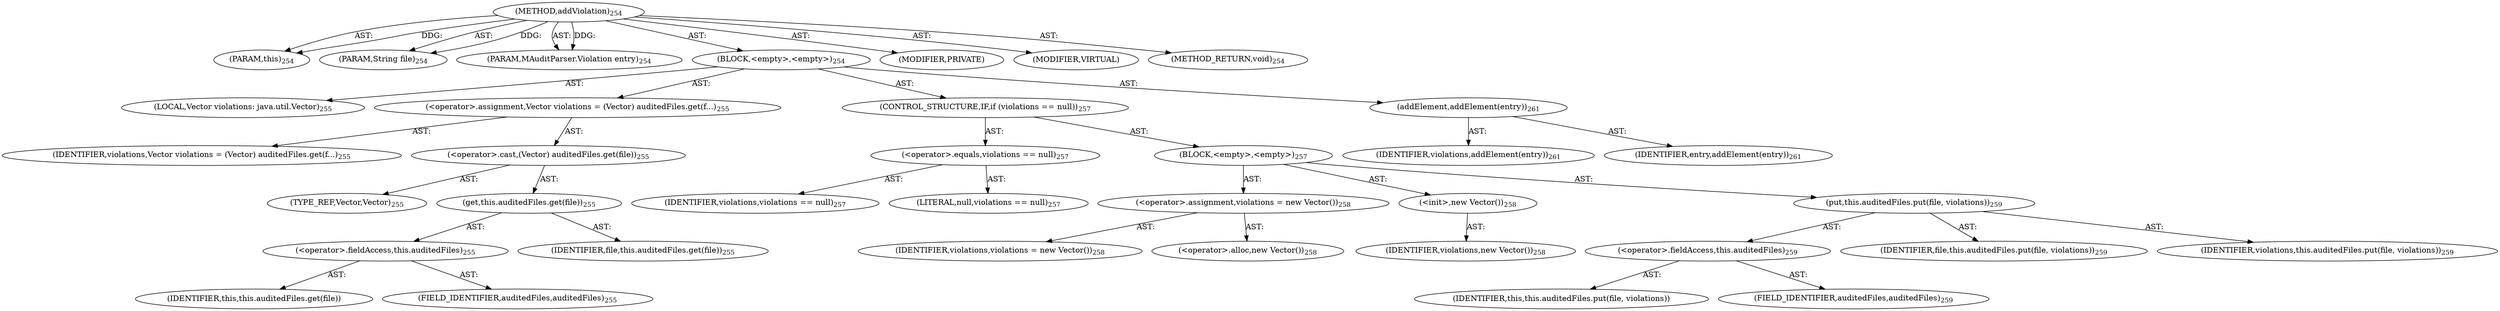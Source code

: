 digraph "addViolation" {  
"111669149705" [label = <(METHOD,addViolation)<SUB>254</SUB>> ]
"115964117008" [label = <(PARAM,this)<SUB>254</SUB>> ]
"115964117009" [label = <(PARAM,String file)<SUB>254</SUB>> ]
"115964117010" [label = <(PARAM,MAuditParser.Violation entry)<SUB>254</SUB>> ]
"25769803803" [label = <(BLOCK,&lt;empty&gt;,&lt;empty&gt;)<SUB>254</SUB>> ]
"94489280538" [label = <(LOCAL,Vector violations: java.util.Vector)<SUB>255</SUB>> ]
"30064771240" [label = <(&lt;operator&gt;.assignment,Vector violations = (Vector) auditedFiles.get(f...)<SUB>255</SUB>> ]
"68719476887" [label = <(IDENTIFIER,violations,Vector violations = (Vector) auditedFiles.get(f...)<SUB>255</SUB>> ]
"30064771241" [label = <(&lt;operator&gt;.cast,(Vector) auditedFiles.get(file))<SUB>255</SUB>> ]
"180388626436" [label = <(TYPE_REF,Vector,Vector)<SUB>255</SUB>> ]
"30064771242" [label = <(get,this.auditedFiles.get(file))<SUB>255</SUB>> ]
"30064771243" [label = <(&lt;operator&gt;.fieldAccess,this.auditedFiles)<SUB>255</SUB>> ]
"68719476888" [label = <(IDENTIFIER,this,this.auditedFiles.get(file))> ]
"55834574881" [label = <(FIELD_IDENTIFIER,auditedFiles,auditedFiles)<SUB>255</SUB>> ]
"68719476889" [label = <(IDENTIFIER,file,this.auditedFiles.get(file))<SUB>255</SUB>> ]
"47244640271" [label = <(CONTROL_STRUCTURE,IF,if (violations == null))<SUB>257</SUB>> ]
"30064771244" [label = <(&lt;operator&gt;.equals,violations == null)<SUB>257</SUB>> ]
"68719476890" [label = <(IDENTIFIER,violations,violations == null)<SUB>257</SUB>> ]
"90194313245" [label = <(LITERAL,null,violations == null)<SUB>257</SUB>> ]
"25769803804" [label = <(BLOCK,&lt;empty&gt;,&lt;empty&gt;)<SUB>257</SUB>> ]
"30064771245" [label = <(&lt;operator&gt;.assignment,violations = new Vector())<SUB>258</SUB>> ]
"68719476891" [label = <(IDENTIFIER,violations,violations = new Vector())<SUB>258</SUB>> ]
"30064771246" [label = <(&lt;operator&gt;.alloc,new Vector())<SUB>258</SUB>> ]
"30064771247" [label = <(&lt;init&gt;,new Vector())<SUB>258</SUB>> ]
"68719476892" [label = <(IDENTIFIER,violations,new Vector())<SUB>258</SUB>> ]
"30064771248" [label = <(put,this.auditedFiles.put(file, violations))<SUB>259</SUB>> ]
"30064771249" [label = <(&lt;operator&gt;.fieldAccess,this.auditedFiles)<SUB>259</SUB>> ]
"68719476893" [label = <(IDENTIFIER,this,this.auditedFiles.put(file, violations))> ]
"55834574882" [label = <(FIELD_IDENTIFIER,auditedFiles,auditedFiles)<SUB>259</SUB>> ]
"68719476894" [label = <(IDENTIFIER,file,this.auditedFiles.put(file, violations))<SUB>259</SUB>> ]
"68719476895" [label = <(IDENTIFIER,violations,this.auditedFiles.put(file, violations))<SUB>259</SUB>> ]
"30064771250" [label = <(addElement,addElement(entry))<SUB>261</SUB>> ]
"68719476896" [label = <(IDENTIFIER,violations,addElement(entry))<SUB>261</SUB>> ]
"68719476897" [label = <(IDENTIFIER,entry,addElement(entry))<SUB>261</SUB>> ]
"133143986200" [label = <(MODIFIER,PRIVATE)> ]
"133143986201" [label = <(MODIFIER,VIRTUAL)> ]
"128849018889" [label = <(METHOD_RETURN,void)<SUB>254</SUB>> ]
  "111669149705" -> "115964117008"  [ label = "AST: "] 
  "111669149705" -> "115964117009"  [ label = "AST: "] 
  "111669149705" -> "115964117010"  [ label = "AST: "] 
  "111669149705" -> "25769803803"  [ label = "AST: "] 
  "111669149705" -> "133143986200"  [ label = "AST: "] 
  "111669149705" -> "133143986201"  [ label = "AST: "] 
  "111669149705" -> "128849018889"  [ label = "AST: "] 
  "25769803803" -> "94489280538"  [ label = "AST: "] 
  "25769803803" -> "30064771240"  [ label = "AST: "] 
  "25769803803" -> "47244640271"  [ label = "AST: "] 
  "25769803803" -> "30064771250"  [ label = "AST: "] 
  "30064771240" -> "68719476887"  [ label = "AST: "] 
  "30064771240" -> "30064771241"  [ label = "AST: "] 
  "30064771241" -> "180388626436"  [ label = "AST: "] 
  "30064771241" -> "30064771242"  [ label = "AST: "] 
  "30064771242" -> "30064771243"  [ label = "AST: "] 
  "30064771242" -> "68719476889"  [ label = "AST: "] 
  "30064771243" -> "68719476888"  [ label = "AST: "] 
  "30064771243" -> "55834574881"  [ label = "AST: "] 
  "47244640271" -> "30064771244"  [ label = "AST: "] 
  "47244640271" -> "25769803804"  [ label = "AST: "] 
  "30064771244" -> "68719476890"  [ label = "AST: "] 
  "30064771244" -> "90194313245"  [ label = "AST: "] 
  "25769803804" -> "30064771245"  [ label = "AST: "] 
  "25769803804" -> "30064771247"  [ label = "AST: "] 
  "25769803804" -> "30064771248"  [ label = "AST: "] 
  "30064771245" -> "68719476891"  [ label = "AST: "] 
  "30064771245" -> "30064771246"  [ label = "AST: "] 
  "30064771247" -> "68719476892"  [ label = "AST: "] 
  "30064771248" -> "30064771249"  [ label = "AST: "] 
  "30064771248" -> "68719476894"  [ label = "AST: "] 
  "30064771248" -> "68719476895"  [ label = "AST: "] 
  "30064771249" -> "68719476893"  [ label = "AST: "] 
  "30064771249" -> "55834574882"  [ label = "AST: "] 
  "30064771250" -> "68719476896"  [ label = "AST: "] 
  "30064771250" -> "68719476897"  [ label = "AST: "] 
  "111669149705" -> "115964117008"  [ label = "DDG: "] 
  "111669149705" -> "115964117009"  [ label = "DDG: "] 
  "111669149705" -> "115964117010"  [ label = "DDG: "] 
}

